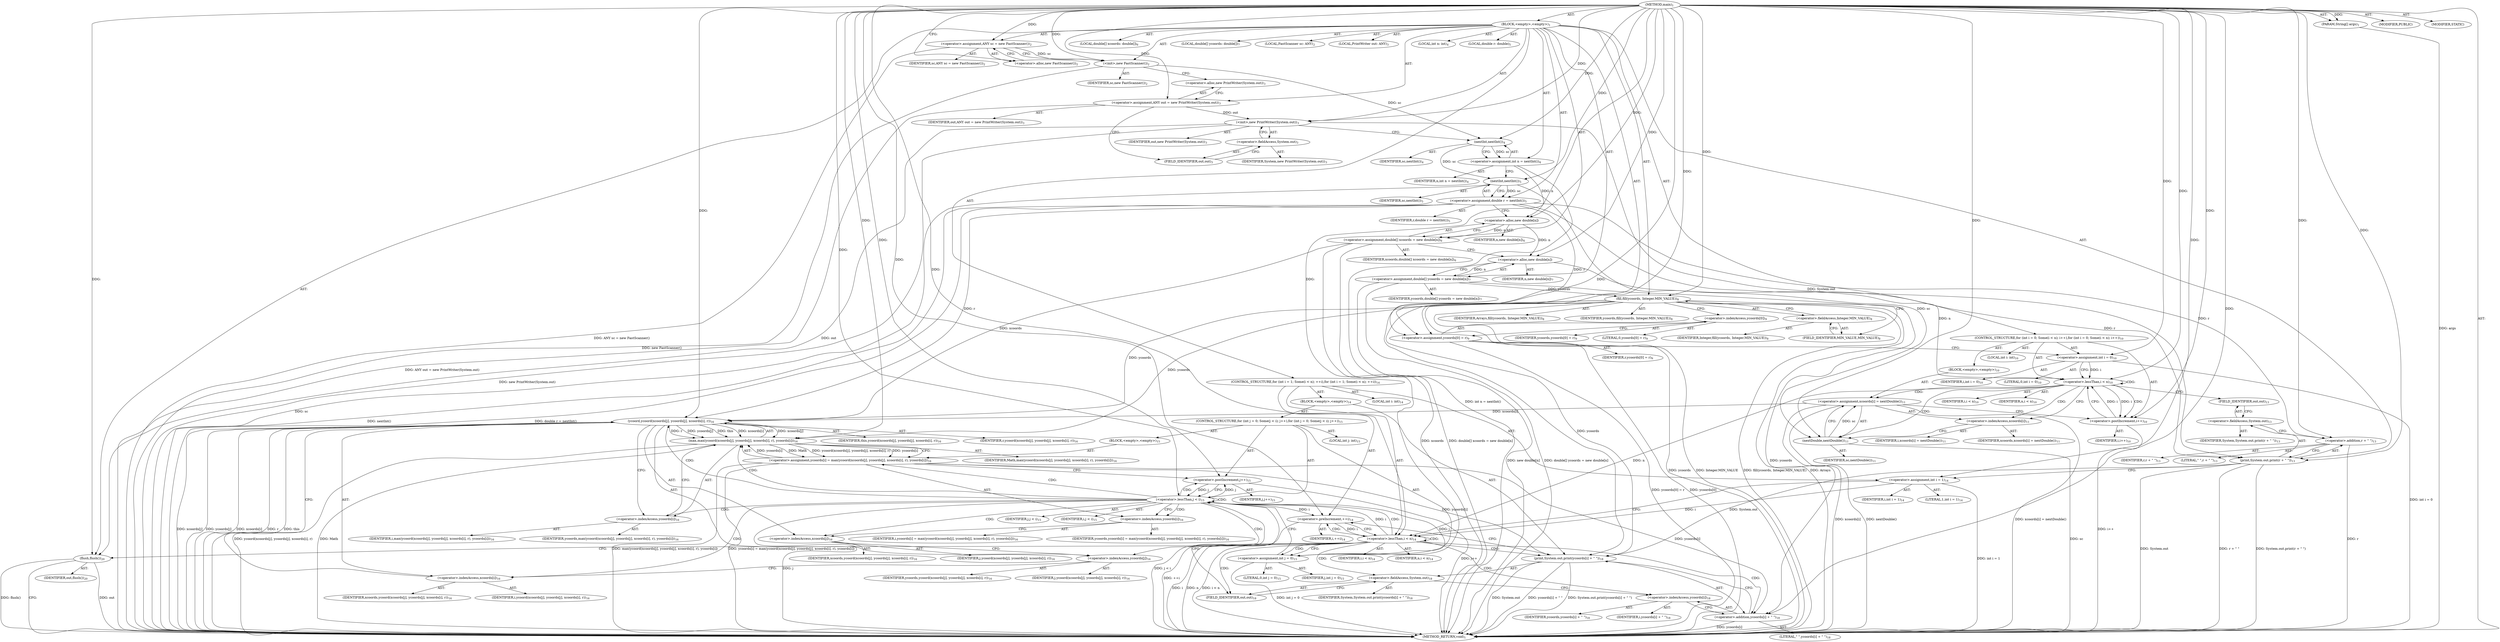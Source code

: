 digraph "main" {  
"21" [label = <(METHOD,main)<SUB>1</SUB>> ]
"22" [label = <(PARAM,String[] args)<SUB>1</SUB>> ]
"23" [label = <(BLOCK,&lt;empty&gt;,&lt;empty&gt;)<SUB>1</SUB>> ]
"4" [label = <(LOCAL,FastScanner sc: ANY)<SUB>2</SUB>> ]
"24" [label = <(&lt;operator&gt;.assignment,ANY sc = new FastScanner())<SUB>2</SUB>> ]
"25" [label = <(IDENTIFIER,sc,ANY sc = new FastScanner())<SUB>2</SUB>> ]
"26" [label = <(&lt;operator&gt;.alloc,new FastScanner())<SUB>2</SUB>> ]
"27" [label = <(&lt;init&gt;,new FastScanner())<SUB>2</SUB>> ]
"3" [label = <(IDENTIFIER,sc,new FastScanner())<SUB>2</SUB>> ]
"6" [label = <(LOCAL,PrintWriter out: ANY)<SUB>3</SUB>> ]
"28" [label = <(&lt;operator&gt;.assignment,ANY out = new PrintWriter(System.out))<SUB>3</SUB>> ]
"29" [label = <(IDENTIFIER,out,ANY out = new PrintWriter(System.out))<SUB>3</SUB>> ]
"30" [label = <(&lt;operator&gt;.alloc,new PrintWriter(System.out))<SUB>3</SUB>> ]
"31" [label = <(&lt;init&gt;,new PrintWriter(System.out))<SUB>3</SUB>> ]
"5" [label = <(IDENTIFIER,out,new PrintWriter(System.out))<SUB>3</SUB>> ]
"32" [label = <(&lt;operator&gt;.fieldAccess,System.out)<SUB>3</SUB>> ]
"33" [label = <(IDENTIFIER,System,new PrintWriter(System.out))<SUB>3</SUB>> ]
"34" [label = <(FIELD_IDENTIFIER,out,out)<SUB>3</SUB>> ]
"35" [label = <(LOCAL,int n: int)<SUB>4</SUB>> ]
"36" [label = <(&lt;operator&gt;.assignment,int n = nextInt())<SUB>4</SUB>> ]
"37" [label = <(IDENTIFIER,n,int n = nextInt())<SUB>4</SUB>> ]
"38" [label = <(nextInt,nextInt())<SUB>4</SUB>> ]
"39" [label = <(IDENTIFIER,sc,nextInt())<SUB>4</SUB>> ]
"40" [label = <(LOCAL,double r: double)<SUB>5</SUB>> ]
"41" [label = <(&lt;operator&gt;.assignment,double r = nextInt())<SUB>5</SUB>> ]
"42" [label = <(IDENTIFIER,r,double r = nextInt())<SUB>5</SUB>> ]
"43" [label = <(nextInt,nextInt())<SUB>5</SUB>> ]
"44" [label = <(IDENTIFIER,sc,nextInt())<SUB>5</SUB>> ]
"45" [label = <(LOCAL,double[] xcoords: double[])<SUB>6</SUB>> ]
"46" [label = <(&lt;operator&gt;.assignment,double[] xcoords = new double[n])<SUB>6</SUB>> ]
"47" [label = <(IDENTIFIER,xcoords,double[] xcoords = new double[n])<SUB>6</SUB>> ]
"48" [label = <(&lt;operator&gt;.alloc,new double[n])> ]
"49" [label = <(IDENTIFIER,n,new double[n])<SUB>6</SUB>> ]
"50" [label = <(LOCAL,double[] ycoords: double[])<SUB>7</SUB>> ]
"51" [label = <(&lt;operator&gt;.assignment,double[] ycoords = new double[n])<SUB>7</SUB>> ]
"52" [label = <(IDENTIFIER,ycoords,double[] ycoords = new double[n])<SUB>7</SUB>> ]
"53" [label = <(&lt;operator&gt;.alloc,new double[n])> ]
"54" [label = <(IDENTIFIER,n,new double[n])<SUB>7</SUB>> ]
"55" [label = <(fill,fill(ycoords, Integer.MIN_VALUE))<SUB>8</SUB>> ]
"56" [label = <(IDENTIFIER,Arrays,fill(ycoords, Integer.MIN_VALUE))<SUB>8</SUB>> ]
"57" [label = <(IDENTIFIER,ycoords,fill(ycoords, Integer.MIN_VALUE))<SUB>8</SUB>> ]
"58" [label = <(&lt;operator&gt;.fieldAccess,Integer.MIN_VALUE)<SUB>8</SUB>> ]
"59" [label = <(IDENTIFIER,Integer,fill(ycoords, Integer.MIN_VALUE))<SUB>8</SUB>> ]
"60" [label = <(FIELD_IDENTIFIER,MIN_VALUE,MIN_VALUE)<SUB>8</SUB>> ]
"61" [label = <(&lt;operator&gt;.assignment,ycoords[0] = r)<SUB>9</SUB>> ]
"62" [label = <(&lt;operator&gt;.indexAccess,ycoords[0])<SUB>9</SUB>> ]
"63" [label = <(IDENTIFIER,ycoords,ycoords[0] = r)<SUB>9</SUB>> ]
"64" [label = <(LITERAL,0,ycoords[0] = r)<SUB>9</SUB>> ]
"65" [label = <(IDENTIFIER,r,ycoords[0] = r)<SUB>9</SUB>> ]
"66" [label = <(CONTROL_STRUCTURE,for (int i = 0; Some(i &lt; n); i++),for (int i = 0; Some(i &lt; n); i++))<SUB>10</SUB>> ]
"67" [label = <(LOCAL,int i: int)<SUB>10</SUB>> ]
"68" [label = <(&lt;operator&gt;.assignment,int i = 0)<SUB>10</SUB>> ]
"69" [label = <(IDENTIFIER,i,int i = 0)<SUB>10</SUB>> ]
"70" [label = <(LITERAL,0,int i = 0)<SUB>10</SUB>> ]
"71" [label = <(&lt;operator&gt;.lessThan,i &lt; n)<SUB>10</SUB>> ]
"72" [label = <(IDENTIFIER,i,i &lt; n)<SUB>10</SUB>> ]
"73" [label = <(IDENTIFIER,n,i &lt; n)<SUB>10</SUB>> ]
"74" [label = <(&lt;operator&gt;.postIncrement,i++)<SUB>10</SUB>> ]
"75" [label = <(IDENTIFIER,i,i++)<SUB>10</SUB>> ]
"76" [label = <(BLOCK,&lt;empty&gt;,&lt;empty&gt;)<SUB>10</SUB>> ]
"77" [label = <(&lt;operator&gt;.assignment,xcoords[i] = nextDouble())<SUB>11</SUB>> ]
"78" [label = <(&lt;operator&gt;.indexAccess,xcoords[i])<SUB>11</SUB>> ]
"79" [label = <(IDENTIFIER,xcoords,xcoords[i] = nextDouble())<SUB>11</SUB>> ]
"80" [label = <(IDENTIFIER,i,xcoords[i] = nextDouble())<SUB>11</SUB>> ]
"81" [label = <(nextDouble,nextDouble())<SUB>11</SUB>> ]
"82" [label = <(IDENTIFIER,sc,nextDouble())<SUB>11</SUB>> ]
"83" [label = <(print,System.out.print(r + &quot; &quot;))<SUB>13</SUB>> ]
"84" [label = <(&lt;operator&gt;.fieldAccess,System.out)<SUB>13</SUB>> ]
"85" [label = <(IDENTIFIER,System,System.out.print(r + &quot; &quot;))<SUB>13</SUB>> ]
"86" [label = <(FIELD_IDENTIFIER,out,out)<SUB>13</SUB>> ]
"87" [label = <(&lt;operator&gt;.addition,r + &quot; &quot;)<SUB>13</SUB>> ]
"88" [label = <(IDENTIFIER,r,r + &quot; &quot;)<SUB>13</SUB>> ]
"89" [label = <(LITERAL,&quot; &quot;,r + &quot; &quot;)<SUB>13</SUB>> ]
"90" [label = <(CONTROL_STRUCTURE,for (int i = 1; Some(i &lt; n); ++i),for (int i = 1; Some(i &lt; n); ++i))<SUB>14</SUB>> ]
"91" [label = <(LOCAL,int i: int)<SUB>14</SUB>> ]
"92" [label = <(&lt;operator&gt;.assignment,int i = 1)<SUB>14</SUB>> ]
"93" [label = <(IDENTIFIER,i,int i = 1)<SUB>14</SUB>> ]
"94" [label = <(LITERAL,1,int i = 1)<SUB>14</SUB>> ]
"95" [label = <(&lt;operator&gt;.lessThan,i &lt; n)<SUB>14</SUB>> ]
"96" [label = <(IDENTIFIER,i,i &lt; n)<SUB>14</SUB>> ]
"97" [label = <(IDENTIFIER,n,i &lt; n)<SUB>14</SUB>> ]
"98" [label = <(&lt;operator&gt;.preIncrement,++i)<SUB>14</SUB>> ]
"99" [label = <(IDENTIFIER,i,++i)<SUB>14</SUB>> ]
"100" [label = <(BLOCK,&lt;empty&gt;,&lt;empty&gt;)<SUB>14</SUB>> ]
"101" [label = <(CONTROL_STRUCTURE,for (int j = 0; Some(j &lt; i); j++),for (int j = 0; Some(j &lt; i); j++))<SUB>15</SUB>> ]
"102" [label = <(LOCAL,int j: int)<SUB>15</SUB>> ]
"103" [label = <(&lt;operator&gt;.assignment,int j = 0)<SUB>15</SUB>> ]
"104" [label = <(IDENTIFIER,j,int j = 0)<SUB>15</SUB>> ]
"105" [label = <(LITERAL,0,int j = 0)<SUB>15</SUB>> ]
"106" [label = <(&lt;operator&gt;.lessThan,j &lt; i)<SUB>15</SUB>> ]
"107" [label = <(IDENTIFIER,j,j &lt; i)<SUB>15</SUB>> ]
"108" [label = <(IDENTIFIER,i,j &lt; i)<SUB>15</SUB>> ]
"109" [label = <(&lt;operator&gt;.postIncrement,j++)<SUB>15</SUB>> ]
"110" [label = <(IDENTIFIER,j,j++)<SUB>15</SUB>> ]
"111" [label = <(BLOCK,&lt;empty&gt;,&lt;empty&gt;)<SUB>15</SUB>> ]
"112" [label = <(&lt;operator&gt;.assignment,ycoords[i] = max(ycoord(xcoords[j], ycoords[j], xcoords[i], r), ycoords[i]))<SUB>16</SUB>> ]
"113" [label = <(&lt;operator&gt;.indexAccess,ycoords[i])<SUB>16</SUB>> ]
"114" [label = <(IDENTIFIER,ycoords,ycoords[i] = max(ycoord(xcoords[j], ycoords[j], xcoords[i], r), ycoords[i]))<SUB>16</SUB>> ]
"115" [label = <(IDENTIFIER,i,ycoords[i] = max(ycoord(xcoords[j], ycoords[j], xcoords[i], r), ycoords[i]))<SUB>16</SUB>> ]
"116" [label = <(max,max(ycoord(xcoords[j], ycoords[j], xcoords[i], r), ycoords[i]))<SUB>16</SUB>> ]
"117" [label = <(IDENTIFIER,Math,max(ycoord(xcoords[j], ycoords[j], xcoords[i], r), ycoords[i]))<SUB>16</SUB>> ]
"118" [label = <(ycoord,ycoord(xcoords[j], ycoords[j], xcoords[i], r))<SUB>16</SUB>> ]
"119" [label = <(IDENTIFIER,this,ycoord(xcoords[j], ycoords[j], xcoords[i], r))<SUB>16</SUB>> ]
"120" [label = <(&lt;operator&gt;.indexAccess,xcoords[j])<SUB>16</SUB>> ]
"121" [label = <(IDENTIFIER,xcoords,ycoord(xcoords[j], ycoords[j], xcoords[i], r))<SUB>16</SUB>> ]
"122" [label = <(IDENTIFIER,j,ycoord(xcoords[j], ycoords[j], xcoords[i], r))<SUB>16</SUB>> ]
"123" [label = <(&lt;operator&gt;.indexAccess,ycoords[j])<SUB>16</SUB>> ]
"124" [label = <(IDENTIFIER,ycoords,ycoord(xcoords[j], ycoords[j], xcoords[i], r))<SUB>16</SUB>> ]
"125" [label = <(IDENTIFIER,j,ycoord(xcoords[j], ycoords[j], xcoords[i], r))<SUB>16</SUB>> ]
"126" [label = <(&lt;operator&gt;.indexAccess,xcoords[i])<SUB>16</SUB>> ]
"127" [label = <(IDENTIFIER,xcoords,ycoord(xcoords[j], ycoords[j], xcoords[i], r))<SUB>16</SUB>> ]
"128" [label = <(IDENTIFIER,i,ycoord(xcoords[j], ycoords[j], xcoords[i], r))<SUB>16</SUB>> ]
"129" [label = <(IDENTIFIER,r,ycoord(xcoords[j], ycoords[j], xcoords[i], r))<SUB>16</SUB>> ]
"130" [label = <(&lt;operator&gt;.indexAccess,ycoords[i])<SUB>16</SUB>> ]
"131" [label = <(IDENTIFIER,ycoords,max(ycoord(xcoords[j], ycoords[j], xcoords[i], r), ycoords[i]))<SUB>16</SUB>> ]
"132" [label = <(IDENTIFIER,i,max(ycoord(xcoords[j], ycoords[j], xcoords[i], r), ycoords[i]))<SUB>16</SUB>> ]
"133" [label = <(print,System.out.print(ycoords[i] + &quot; &quot;))<SUB>18</SUB>> ]
"134" [label = <(&lt;operator&gt;.fieldAccess,System.out)<SUB>18</SUB>> ]
"135" [label = <(IDENTIFIER,System,System.out.print(ycoords[i] + &quot; &quot;))<SUB>18</SUB>> ]
"136" [label = <(FIELD_IDENTIFIER,out,out)<SUB>18</SUB>> ]
"137" [label = <(&lt;operator&gt;.addition,ycoords[i] + &quot; &quot;)<SUB>18</SUB>> ]
"138" [label = <(&lt;operator&gt;.indexAccess,ycoords[i])<SUB>18</SUB>> ]
"139" [label = <(IDENTIFIER,ycoords,ycoords[i] + &quot; &quot;)<SUB>18</SUB>> ]
"140" [label = <(IDENTIFIER,i,ycoords[i] + &quot; &quot;)<SUB>18</SUB>> ]
"141" [label = <(LITERAL,&quot; &quot;,ycoords[i] + &quot; &quot;)<SUB>18</SUB>> ]
"142" [label = <(flush,flush())<SUB>20</SUB>> ]
"143" [label = <(IDENTIFIER,out,flush())<SUB>20</SUB>> ]
"144" [label = <(MODIFIER,PUBLIC)> ]
"145" [label = <(MODIFIER,STATIC)> ]
"146" [label = <(METHOD_RETURN,void)<SUB>1</SUB>> ]
  "21" -> "22"  [ label = "AST: "] 
  "21" -> "23"  [ label = "AST: "] 
  "21" -> "144"  [ label = "AST: "] 
  "21" -> "145"  [ label = "AST: "] 
  "21" -> "146"  [ label = "AST: "] 
  "23" -> "4"  [ label = "AST: "] 
  "23" -> "24"  [ label = "AST: "] 
  "23" -> "27"  [ label = "AST: "] 
  "23" -> "6"  [ label = "AST: "] 
  "23" -> "28"  [ label = "AST: "] 
  "23" -> "31"  [ label = "AST: "] 
  "23" -> "35"  [ label = "AST: "] 
  "23" -> "36"  [ label = "AST: "] 
  "23" -> "40"  [ label = "AST: "] 
  "23" -> "41"  [ label = "AST: "] 
  "23" -> "45"  [ label = "AST: "] 
  "23" -> "46"  [ label = "AST: "] 
  "23" -> "50"  [ label = "AST: "] 
  "23" -> "51"  [ label = "AST: "] 
  "23" -> "55"  [ label = "AST: "] 
  "23" -> "61"  [ label = "AST: "] 
  "23" -> "66"  [ label = "AST: "] 
  "23" -> "83"  [ label = "AST: "] 
  "23" -> "90"  [ label = "AST: "] 
  "23" -> "142"  [ label = "AST: "] 
  "24" -> "25"  [ label = "AST: "] 
  "24" -> "26"  [ label = "AST: "] 
  "27" -> "3"  [ label = "AST: "] 
  "28" -> "29"  [ label = "AST: "] 
  "28" -> "30"  [ label = "AST: "] 
  "31" -> "5"  [ label = "AST: "] 
  "31" -> "32"  [ label = "AST: "] 
  "32" -> "33"  [ label = "AST: "] 
  "32" -> "34"  [ label = "AST: "] 
  "36" -> "37"  [ label = "AST: "] 
  "36" -> "38"  [ label = "AST: "] 
  "38" -> "39"  [ label = "AST: "] 
  "41" -> "42"  [ label = "AST: "] 
  "41" -> "43"  [ label = "AST: "] 
  "43" -> "44"  [ label = "AST: "] 
  "46" -> "47"  [ label = "AST: "] 
  "46" -> "48"  [ label = "AST: "] 
  "48" -> "49"  [ label = "AST: "] 
  "51" -> "52"  [ label = "AST: "] 
  "51" -> "53"  [ label = "AST: "] 
  "53" -> "54"  [ label = "AST: "] 
  "55" -> "56"  [ label = "AST: "] 
  "55" -> "57"  [ label = "AST: "] 
  "55" -> "58"  [ label = "AST: "] 
  "58" -> "59"  [ label = "AST: "] 
  "58" -> "60"  [ label = "AST: "] 
  "61" -> "62"  [ label = "AST: "] 
  "61" -> "65"  [ label = "AST: "] 
  "62" -> "63"  [ label = "AST: "] 
  "62" -> "64"  [ label = "AST: "] 
  "66" -> "67"  [ label = "AST: "] 
  "66" -> "68"  [ label = "AST: "] 
  "66" -> "71"  [ label = "AST: "] 
  "66" -> "74"  [ label = "AST: "] 
  "66" -> "76"  [ label = "AST: "] 
  "68" -> "69"  [ label = "AST: "] 
  "68" -> "70"  [ label = "AST: "] 
  "71" -> "72"  [ label = "AST: "] 
  "71" -> "73"  [ label = "AST: "] 
  "74" -> "75"  [ label = "AST: "] 
  "76" -> "77"  [ label = "AST: "] 
  "77" -> "78"  [ label = "AST: "] 
  "77" -> "81"  [ label = "AST: "] 
  "78" -> "79"  [ label = "AST: "] 
  "78" -> "80"  [ label = "AST: "] 
  "81" -> "82"  [ label = "AST: "] 
  "83" -> "84"  [ label = "AST: "] 
  "83" -> "87"  [ label = "AST: "] 
  "84" -> "85"  [ label = "AST: "] 
  "84" -> "86"  [ label = "AST: "] 
  "87" -> "88"  [ label = "AST: "] 
  "87" -> "89"  [ label = "AST: "] 
  "90" -> "91"  [ label = "AST: "] 
  "90" -> "92"  [ label = "AST: "] 
  "90" -> "95"  [ label = "AST: "] 
  "90" -> "98"  [ label = "AST: "] 
  "90" -> "100"  [ label = "AST: "] 
  "92" -> "93"  [ label = "AST: "] 
  "92" -> "94"  [ label = "AST: "] 
  "95" -> "96"  [ label = "AST: "] 
  "95" -> "97"  [ label = "AST: "] 
  "98" -> "99"  [ label = "AST: "] 
  "100" -> "101"  [ label = "AST: "] 
  "100" -> "133"  [ label = "AST: "] 
  "101" -> "102"  [ label = "AST: "] 
  "101" -> "103"  [ label = "AST: "] 
  "101" -> "106"  [ label = "AST: "] 
  "101" -> "109"  [ label = "AST: "] 
  "101" -> "111"  [ label = "AST: "] 
  "103" -> "104"  [ label = "AST: "] 
  "103" -> "105"  [ label = "AST: "] 
  "106" -> "107"  [ label = "AST: "] 
  "106" -> "108"  [ label = "AST: "] 
  "109" -> "110"  [ label = "AST: "] 
  "111" -> "112"  [ label = "AST: "] 
  "112" -> "113"  [ label = "AST: "] 
  "112" -> "116"  [ label = "AST: "] 
  "113" -> "114"  [ label = "AST: "] 
  "113" -> "115"  [ label = "AST: "] 
  "116" -> "117"  [ label = "AST: "] 
  "116" -> "118"  [ label = "AST: "] 
  "116" -> "130"  [ label = "AST: "] 
  "118" -> "119"  [ label = "AST: "] 
  "118" -> "120"  [ label = "AST: "] 
  "118" -> "123"  [ label = "AST: "] 
  "118" -> "126"  [ label = "AST: "] 
  "118" -> "129"  [ label = "AST: "] 
  "120" -> "121"  [ label = "AST: "] 
  "120" -> "122"  [ label = "AST: "] 
  "123" -> "124"  [ label = "AST: "] 
  "123" -> "125"  [ label = "AST: "] 
  "126" -> "127"  [ label = "AST: "] 
  "126" -> "128"  [ label = "AST: "] 
  "130" -> "131"  [ label = "AST: "] 
  "130" -> "132"  [ label = "AST: "] 
  "133" -> "134"  [ label = "AST: "] 
  "133" -> "137"  [ label = "AST: "] 
  "134" -> "135"  [ label = "AST: "] 
  "134" -> "136"  [ label = "AST: "] 
  "137" -> "138"  [ label = "AST: "] 
  "137" -> "141"  [ label = "AST: "] 
  "138" -> "139"  [ label = "AST: "] 
  "138" -> "140"  [ label = "AST: "] 
  "142" -> "143"  [ label = "AST: "] 
  "24" -> "27"  [ label = "CFG: "] 
  "27" -> "30"  [ label = "CFG: "] 
  "28" -> "34"  [ label = "CFG: "] 
  "31" -> "38"  [ label = "CFG: "] 
  "36" -> "43"  [ label = "CFG: "] 
  "41" -> "48"  [ label = "CFG: "] 
  "46" -> "53"  [ label = "CFG: "] 
  "51" -> "60"  [ label = "CFG: "] 
  "55" -> "62"  [ label = "CFG: "] 
  "61" -> "68"  [ label = "CFG: "] 
  "83" -> "92"  [ label = "CFG: "] 
  "142" -> "146"  [ label = "CFG: "] 
  "26" -> "24"  [ label = "CFG: "] 
  "30" -> "28"  [ label = "CFG: "] 
  "32" -> "31"  [ label = "CFG: "] 
  "38" -> "36"  [ label = "CFG: "] 
  "43" -> "41"  [ label = "CFG: "] 
  "48" -> "46"  [ label = "CFG: "] 
  "53" -> "51"  [ label = "CFG: "] 
  "58" -> "55"  [ label = "CFG: "] 
  "62" -> "61"  [ label = "CFG: "] 
  "68" -> "71"  [ label = "CFG: "] 
  "71" -> "78"  [ label = "CFG: "] 
  "71" -> "86"  [ label = "CFG: "] 
  "74" -> "71"  [ label = "CFG: "] 
  "84" -> "87"  [ label = "CFG: "] 
  "87" -> "83"  [ label = "CFG: "] 
  "92" -> "95"  [ label = "CFG: "] 
  "95" -> "103"  [ label = "CFG: "] 
  "95" -> "142"  [ label = "CFG: "] 
  "98" -> "95"  [ label = "CFG: "] 
  "34" -> "32"  [ label = "CFG: "] 
  "60" -> "58"  [ label = "CFG: "] 
  "77" -> "74"  [ label = "CFG: "] 
  "86" -> "84"  [ label = "CFG: "] 
  "133" -> "98"  [ label = "CFG: "] 
  "78" -> "81"  [ label = "CFG: "] 
  "81" -> "77"  [ label = "CFG: "] 
  "103" -> "106"  [ label = "CFG: "] 
  "106" -> "113"  [ label = "CFG: "] 
  "106" -> "136"  [ label = "CFG: "] 
  "109" -> "106"  [ label = "CFG: "] 
  "134" -> "138"  [ label = "CFG: "] 
  "137" -> "133"  [ label = "CFG: "] 
  "112" -> "109"  [ label = "CFG: "] 
  "136" -> "134"  [ label = "CFG: "] 
  "138" -> "137"  [ label = "CFG: "] 
  "113" -> "120"  [ label = "CFG: "] 
  "116" -> "112"  [ label = "CFG: "] 
  "118" -> "130"  [ label = "CFG: "] 
  "130" -> "116"  [ label = "CFG: "] 
  "120" -> "123"  [ label = "CFG: "] 
  "123" -> "126"  [ label = "CFG: "] 
  "126" -> "118"  [ label = "CFG: "] 
  "21" -> "26"  [ label = "CFG: "] 
  "22" -> "146"  [ label = "DDG: args"] 
  "24" -> "146"  [ label = "DDG: ANY sc = new FastScanner()"] 
  "27" -> "146"  [ label = "DDG: new FastScanner()"] 
  "28" -> "146"  [ label = "DDG: ANY out = new PrintWriter(System.out)"] 
  "31" -> "146"  [ label = "DDG: new PrintWriter(System.out)"] 
  "36" -> "146"  [ label = "DDG: int n = nextInt()"] 
  "43" -> "146"  [ label = "DDG: sc"] 
  "41" -> "146"  [ label = "DDG: nextInt()"] 
  "41" -> "146"  [ label = "DDG: double r = nextInt()"] 
  "46" -> "146"  [ label = "DDG: xcoords"] 
  "46" -> "146"  [ label = "DDG: double[] xcoords = new double[n]"] 
  "51" -> "146"  [ label = "DDG: new double[n]"] 
  "51" -> "146"  [ label = "DDG: double[] ycoords = new double[n]"] 
  "55" -> "146"  [ label = "DDG: ycoords"] 
  "55" -> "146"  [ label = "DDG: Integer.MIN_VALUE"] 
  "55" -> "146"  [ label = "DDG: fill(ycoords, Integer.MIN_VALUE)"] 
  "61" -> "146"  [ label = "DDG: ycoords[0]"] 
  "61" -> "146"  [ label = "DDG: ycoords[0] = r"] 
  "68" -> "146"  [ label = "DDG: int i = 0"] 
  "83" -> "146"  [ label = "DDG: System.out"] 
  "87" -> "146"  [ label = "DDG: r"] 
  "83" -> "146"  [ label = "DDG: r + &quot; &quot;"] 
  "83" -> "146"  [ label = "DDG: System.out.print(r + &quot; &quot;)"] 
  "92" -> "146"  [ label = "DDG: int i = 1"] 
  "95" -> "146"  [ label = "DDG: i"] 
  "95" -> "146"  [ label = "DDG: n"] 
  "95" -> "146"  [ label = "DDG: i &lt; n"] 
  "142" -> "146"  [ label = "DDG: out"] 
  "142" -> "146"  [ label = "DDG: flush()"] 
  "103" -> "146"  [ label = "DDG: int j = 0"] 
  "106" -> "146"  [ label = "DDG: j"] 
  "106" -> "146"  [ label = "DDG: j &lt; i"] 
  "133" -> "146"  [ label = "DDG: System.out"] 
  "137" -> "146"  [ label = "DDG: ycoords[i]"] 
  "133" -> "146"  [ label = "DDG: ycoords[i] + &quot; &quot;"] 
  "133" -> "146"  [ label = "DDG: System.out.print(ycoords[i] + &quot; &quot;)"] 
  "98" -> "146"  [ label = "DDG: ++i"] 
  "118" -> "146"  [ label = "DDG: xcoords[j]"] 
  "118" -> "146"  [ label = "DDG: ycoords[j]"] 
  "118" -> "146"  [ label = "DDG: xcoords[i]"] 
  "118" -> "146"  [ label = "DDG: r"] 
  "116" -> "146"  [ label = "DDG: ycoord(xcoords[j], ycoords[j], xcoords[i], r)"] 
  "112" -> "146"  [ label = "DDG: max(ycoord(xcoords[j], ycoords[j], xcoords[i], r), ycoords[i])"] 
  "112" -> "146"  [ label = "DDG: ycoords[i] = max(ycoord(xcoords[j], ycoords[j], xcoords[i], r), ycoords[i])"] 
  "109" -> "146"  [ label = "DDG: j++"] 
  "77" -> "146"  [ label = "DDG: xcoords[i]"] 
  "81" -> "146"  [ label = "DDG: sc"] 
  "77" -> "146"  [ label = "DDG: nextDouble()"] 
  "77" -> "146"  [ label = "DDG: xcoords[i] = nextDouble()"] 
  "74" -> "146"  [ label = "DDG: i++"] 
  "116" -> "146"  [ label = "DDG: Math"] 
  "55" -> "146"  [ label = "DDG: Arrays"] 
  "118" -> "146"  [ label = "DDG: this"] 
  "21" -> "22"  [ label = "DDG: "] 
  "21" -> "24"  [ label = "DDG: "] 
  "21" -> "28"  [ label = "DDG: "] 
  "38" -> "36"  [ label = "DDG: sc"] 
  "43" -> "41"  [ label = "DDG: sc"] 
  "48" -> "46"  [ label = "DDG: n"] 
  "53" -> "51"  [ label = "DDG: n"] 
  "41" -> "61"  [ label = "DDG: r"] 
  "21" -> "61"  [ label = "DDG: "] 
  "24" -> "27"  [ label = "DDG: sc"] 
  "21" -> "27"  [ label = "DDG: "] 
  "28" -> "31"  [ label = "DDG: out"] 
  "21" -> "31"  [ label = "DDG: "] 
  "21" -> "55"  [ label = "DDG: "] 
  "51" -> "55"  [ label = "DDG: ycoords"] 
  "21" -> "68"  [ label = "DDG: "] 
  "31" -> "83"  [ label = "DDG: System.out"] 
  "21" -> "83"  [ label = "DDG: "] 
  "41" -> "83"  [ label = "DDG: r"] 
  "21" -> "92"  [ label = "DDG: "] 
  "31" -> "142"  [ label = "DDG: out"] 
  "21" -> "142"  [ label = "DDG: "] 
  "27" -> "38"  [ label = "DDG: sc"] 
  "21" -> "38"  [ label = "DDG: "] 
  "38" -> "43"  [ label = "DDG: sc"] 
  "21" -> "43"  [ label = "DDG: "] 
  "36" -> "48"  [ label = "DDG: n"] 
  "21" -> "48"  [ label = "DDG: "] 
  "48" -> "53"  [ label = "DDG: n"] 
  "21" -> "53"  [ label = "DDG: "] 
  "68" -> "71"  [ label = "DDG: i"] 
  "74" -> "71"  [ label = "DDG: i"] 
  "21" -> "71"  [ label = "DDG: "] 
  "53" -> "71"  [ label = "DDG: n"] 
  "71" -> "74"  [ label = "DDG: i"] 
  "21" -> "74"  [ label = "DDG: "] 
  "81" -> "77"  [ label = "DDG: sc"] 
  "21" -> "87"  [ label = "DDG: "] 
  "41" -> "87"  [ label = "DDG: r"] 
  "92" -> "95"  [ label = "DDG: i"] 
  "98" -> "95"  [ label = "DDG: i"] 
  "21" -> "95"  [ label = "DDG: "] 
  "71" -> "95"  [ label = "DDG: n"] 
  "106" -> "98"  [ label = "DDG: i"] 
  "21" -> "98"  [ label = "DDG: "] 
  "21" -> "103"  [ label = "DDG: "] 
  "83" -> "133"  [ label = "DDG: System.out"] 
  "55" -> "133"  [ label = "DDG: ycoords"] 
  "112" -> "133"  [ label = "DDG: ycoords[i]"] 
  "21" -> "133"  [ label = "DDG: "] 
  "43" -> "81"  [ label = "DDG: sc"] 
  "21" -> "81"  [ label = "DDG: "] 
  "103" -> "106"  [ label = "DDG: j"] 
  "109" -> "106"  [ label = "DDG: j"] 
  "21" -> "106"  [ label = "DDG: "] 
  "95" -> "106"  [ label = "DDG: i"] 
  "106" -> "109"  [ label = "DDG: j"] 
  "21" -> "109"  [ label = "DDG: "] 
  "116" -> "112"  [ label = "DDG: Math"] 
  "116" -> "112"  [ label = "DDG: ycoord(xcoords[j], ycoords[j], xcoords[i], r)"] 
  "116" -> "112"  [ label = "DDG: ycoords[i]"] 
  "55" -> "137"  [ label = "DDG: ycoords"] 
  "112" -> "137"  [ label = "DDG: ycoords[i]"] 
  "21" -> "137"  [ label = "DDG: "] 
  "21" -> "116"  [ label = "DDG: "] 
  "118" -> "116"  [ label = "DDG: xcoords[i]"] 
  "118" -> "116"  [ label = "DDG: xcoords[j]"] 
  "118" -> "116"  [ label = "DDG: r"] 
  "118" -> "116"  [ label = "DDG: ycoords[j]"] 
  "118" -> "116"  [ label = "DDG: this"] 
  "55" -> "116"  [ label = "DDG: ycoords"] 
  "112" -> "116"  [ label = "DDG: ycoords[i]"] 
  "21" -> "118"  [ label = "DDG: "] 
  "46" -> "118"  [ label = "DDG: xcoords"] 
  "55" -> "118"  [ label = "DDG: ycoords"] 
  "77" -> "118"  [ label = "DDG: xcoords[i]"] 
  "41" -> "118"  [ label = "DDG: r"] 
  "71" -> "77"  [ label = "CDG: "] 
  "71" -> "81"  [ label = "CDG: "] 
  "71" -> "74"  [ label = "CDG: "] 
  "71" -> "71"  [ label = "CDG: "] 
  "71" -> "78"  [ label = "CDG: "] 
  "95" -> "98"  [ label = "CDG: "] 
  "95" -> "136"  [ label = "CDG: "] 
  "95" -> "103"  [ label = "CDG: "] 
  "95" -> "95"  [ label = "CDG: "] 
  "95" -> "106"  [ label = "CDG: "] 
  "95" -> "134"  [ label = "CDG: "] 
  "95" -> "138"  [ label = "CDG: "] 
  "95" -> "137"  [ label = "CDG: "] 
  "95" -> "133"  [ label = "CDG: "] 
  "106" -> "120"  [ label = "CDG: "] 
  "106" -> "113"  [ label = "CDG: "] 
  "106" -> "116"  [ label = "CDG: "] 
  "106" -> "123"  [ label = "CDG: "] 
  "106" -> "106"  [ label = "CDG: "] 
  "106" -> "112"  [ label = "CDG: "] 
  "106" -> "126"  [ label = "CDG: "] 
  "106" -> "130"  [ label = "CDG: "] 
  "106" -> "118"  [ label = "CDG: "] 
  "106" -> "109"  [ label = "CDG: "] 
}
